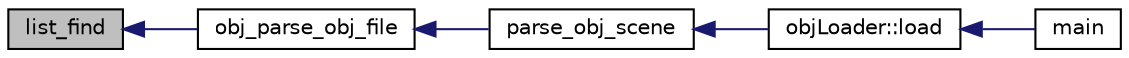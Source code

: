 digraph "list_find"
{
  edge [fontname="Helvetica",fontsize="10",labelfontname="Helvetica",labelfontsize="10"];
  node [fontname="Helvetica",fontsize="10",shape=record];
  rankdir="LR";
  Node1 [label="list_find",height=0.2,width=0.4,color="black", fillcolor="grey75", style="filled" fontcolor="black"];
  Node1 -> Node2 [dir="back",color="midnightblue",fontsize="10",style="solid",fontname="Helvetica"];
  Node2 [label="obj_parse_obj_file",height=0.2,width=0.4,color="black", fillcolor="white", style="filled",URL="$obj__parser_8cpp.html#a8d8a0f7da63815420d8e6fa78bd820d5"];
  Node2 -> Node3 [dir="back",color="midnightblue",fontsize="10",style="solid",fontname="Helvetica"];
  Node3 [label="parse_obj_scene",height=0.2,width=0.4,color="black", fillcolor="white", style="filled",URL="$obj__parser_8h.html#afeb61f62eed9b215b2ce5f452df8efd6"];
  Node3 -> Node4 [dir="back",color="midnightblue",fontsize="10",style="solid",fontname="Helvetica"];
  Node4 [label="objLoader::load",height=0.2,width=0.4,color="black", fillcolor="white", style="filled",URL="$classobj_loader.html#a3dd8724f1e8a00e1e4345087ded8a877"];
  Node4 -> Node5 [dir="back",color="midnightblue",fontsize="10",style="solid",fontname="Helvetica"];
  Node5 [label="main",height=0.2,width=0.4,color="black", fillcolor="white", style="filled",URL="$obj_tester_8cpp.html#a3c04138a5bfe5d72780bb7e82a18e627"];
}
